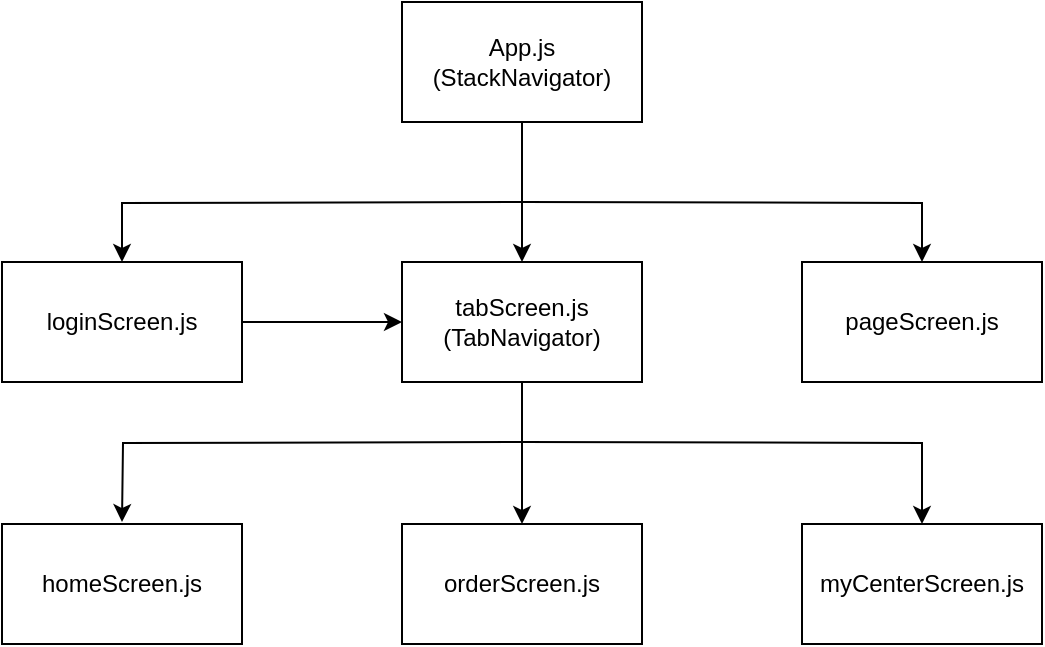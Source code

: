 <mxfile version="17.1.3" type="github">
  <diagram id="D8SCrPh8sAcgkW9D4Ilb" name="Page-1">
    <mxGraphModel dx="1422" dy="762" grid="1" gridSize="10" guides="1" tooltips="1" connect="1" arrows="1" fold="1" page="1" pageScale="1" pageWidth="827" pageHeight="1169" math="0" shadow="0">
      <root>
        <mxCell id="0" />
        <mxCell id="1" parent="0" />
        <mxCell id="TFMQ3imxZYSiZvWVTG6S-20" style="edgeStyle=orthogonalEdgeStyle;rounded=0;orthogonalLoop=1;jettySize=auto;html=1;entryX=0.5;entryY=0;entryDx=0;entryDy=0;exitX=0.5;exitY=1;exitDx=0;exitDy=0;" parent="1" source="TFMQ3imxZYSiZvWVTG6S-1" target="TFMQ3imxZYSiZvWVTG6S-5" edge="1">
          <mxGeometry relative="1" as="geometry">
            <Array as="points">
              <mxPoint x="400" y="140" />
              <mxPoint x="400" y="140" />
            </Array>
          </mxGeometry>
        </mxCell>
        <mxCell id="TFMQ3imxZYSiZvWVTG6S-30" style="edgeStyle=orthogonalEdgeStyle;rounded=0;orthogonalLoop=1;jettySize=auto;html=1;entryX=0.5;entryY=0;entryDx=0;entryDy=0;elbow=vertical;" parent="1" target="TFMQ3imxZYSiZvWVTG6S-2" edge="1">
          <mxGeometry relative="1" as="geometry">
            <mxPoint x="400" y="120" as="sourcePoint" />
          </mxGeometry>
        </mxCell>
        <mxCell id="TFMQ3imxZYSiZvWVTG6S-31" style="edgeStyle=orthogonalEdgeStyle;rounded=0;orthogonalLoop=1;jettySize=auto;html=1;elbow=vertical;" parent="1" target="TFMQ3imxZYSiZvWVTG6S-7" edge="1">
          <mxGeometry relative="1" as="geometry">
            <mxPoint x="400" y="120" as="sourcePoint" />
          </mxGeometry>
        </mxCell>
        <mxCell id="TFMQ3imxZYSiZvWVTG6S-1" value="App.js&lt;br&gt;(StackNavigator)" style="rounded=0;whiteSpace=wrap;html=1;" parent="1" vertex="1">
          <mxGeometry x="340" y="20" width="120" height="60" as="geometry" />
        </mxCell>
        <mxCell id="TFMQ3imxZYSiZvWVTG6S-29" style="edgeStyle=orthogonalEdgeStyle;rounded=0;orthogonalLoop=1;jettySize=auto;html=1;elbow=vertical;" parent="1" source="TFMQ3imxZYSiZvWVTG6S-2" target="TFMQ3imxZYSiZvWVTG6S-5" edge="1">
          <mxGeometry relative="1" as="geometry" />
        </mxCell>
        <mxCell id="TFMQ3imxZYSiZvWVTG6S-2" value="loginScreen.js" style="rounded=0;whiteSpace=wrap;html=1;" parent="1" vertex="1">
          <mxGeometry x="140" y="150" width="120" height="60" as="geometry" />
        </mxCell>
        <mxCell id="TFMQ3imxZYSiZvWVTG6S-36" style="edgeStyle=orthogonalEdgeStyle;rounded=0;orthogonalLoop=1;jettySize=auto;html=1;exitX=0.5;exitY=1;exitDx=0;exitDy=0;entryX=0.5;entryY=0;entryDx=0;entryDy=0;elbow=vertical;" parent="1" source="TFMQ3imxZYSiZvWVTG6S-5" target="TFMQ3imxZYSiZvWVTG6S-33" edge="1">
          <mxGeometry relative="1" as="geometry">
            <mxPoint x="400" y="240" as="targetPoint" />
          </mxGeometry>
        </mxCell>
        <mxCell id="TFMQ3imxZYSiZvWVTG6S-39" style="edgeStyle=orthogonalEdgeStyle;rounded=0;orthogonalLoop=1;jettySize=auto;html=1;elbow=vertical;" parent="1" edge="1">
          <mxGeometry relative="1" as="geometry">
            <mxPoint x="200" y="280" as="targetPoint" />
            <mxPoint x="400" y="240" as="sourcePoint" />
          </mxGeometry>
        </mxCell>
        <mxCell id="TFMQ3imxZYSiZvWVTG6S-40" style="edgeStyle=orthogonalEdgeStyle;rounded=0;orthogonalLoop=1;jettySize=auto;html=1;entryX=0.5;entryY=0;entryDx=0;entryDy=0;elbow=vertical;" parent="1" target="TFMQ3imxZYSiZvWVTG6S-35" edge="1">
          <mxGeometry relative="1" as="geometry">
            <mxPoint x="400" y="240" as="sourcePoint" />
          </mxGeometry>
        </mxCell>
        <mxCell id="TFMQ3imxZYSiZvWVTG6S-5" value="tabScreen.js&lt;br&gt;(TabNavigator)" style="rounded=0;whiteSpace=wrap;html=1;" parent="1" vertex="1">
          <mxGeometry x="340" y="150" width="120" height="60" as="geometry" />
        </mxCell>
        <mxCell id="TFMQ3imxZYSiZvWVTG6S-7" value="pageScreen.js" style="rounded=0;whiteSpace=wrap;html=1;" parent="1" vertex="1">
          <mxGeometry x="540" y="150" width="120" height="60" as="geometry" />
        </mxCell>
        <mxCell id="TFMQ3imxZYSiZvWVTG6S-33" value="orderScreen.js" style="rounded=0;whiteSpace=wrap;html=1;" parent="1" vertex="1">
          <mxGeometry x="340" y="281" width="120" height="60" as="geometry" />
        </mxCell>
        <mxCell id="TFMQ3imxZYSiZvWVTG6S-34" value="homeScreen.js" style="rounded=0;whiteSpace=wrap;html=1;" parent="1" vertex="1">
          <mxGeometry x="140" y="281" width="120" height="60" as="geometry" />
        </mxCell>
        <mxCell id="TFMQ3imxZYSiZvWVTG6S-35" value="myCenterScreen.js" style="rounded=0;whiteSpace=wrap;html=1;" parent="1" vertex="1">
          <mxGeometry x="540" y="281" width="120" height="60" as="geometry" />
        </mxCell>
      </root>
    </mxGraphModel>
  </diagram>
</mxfile>
